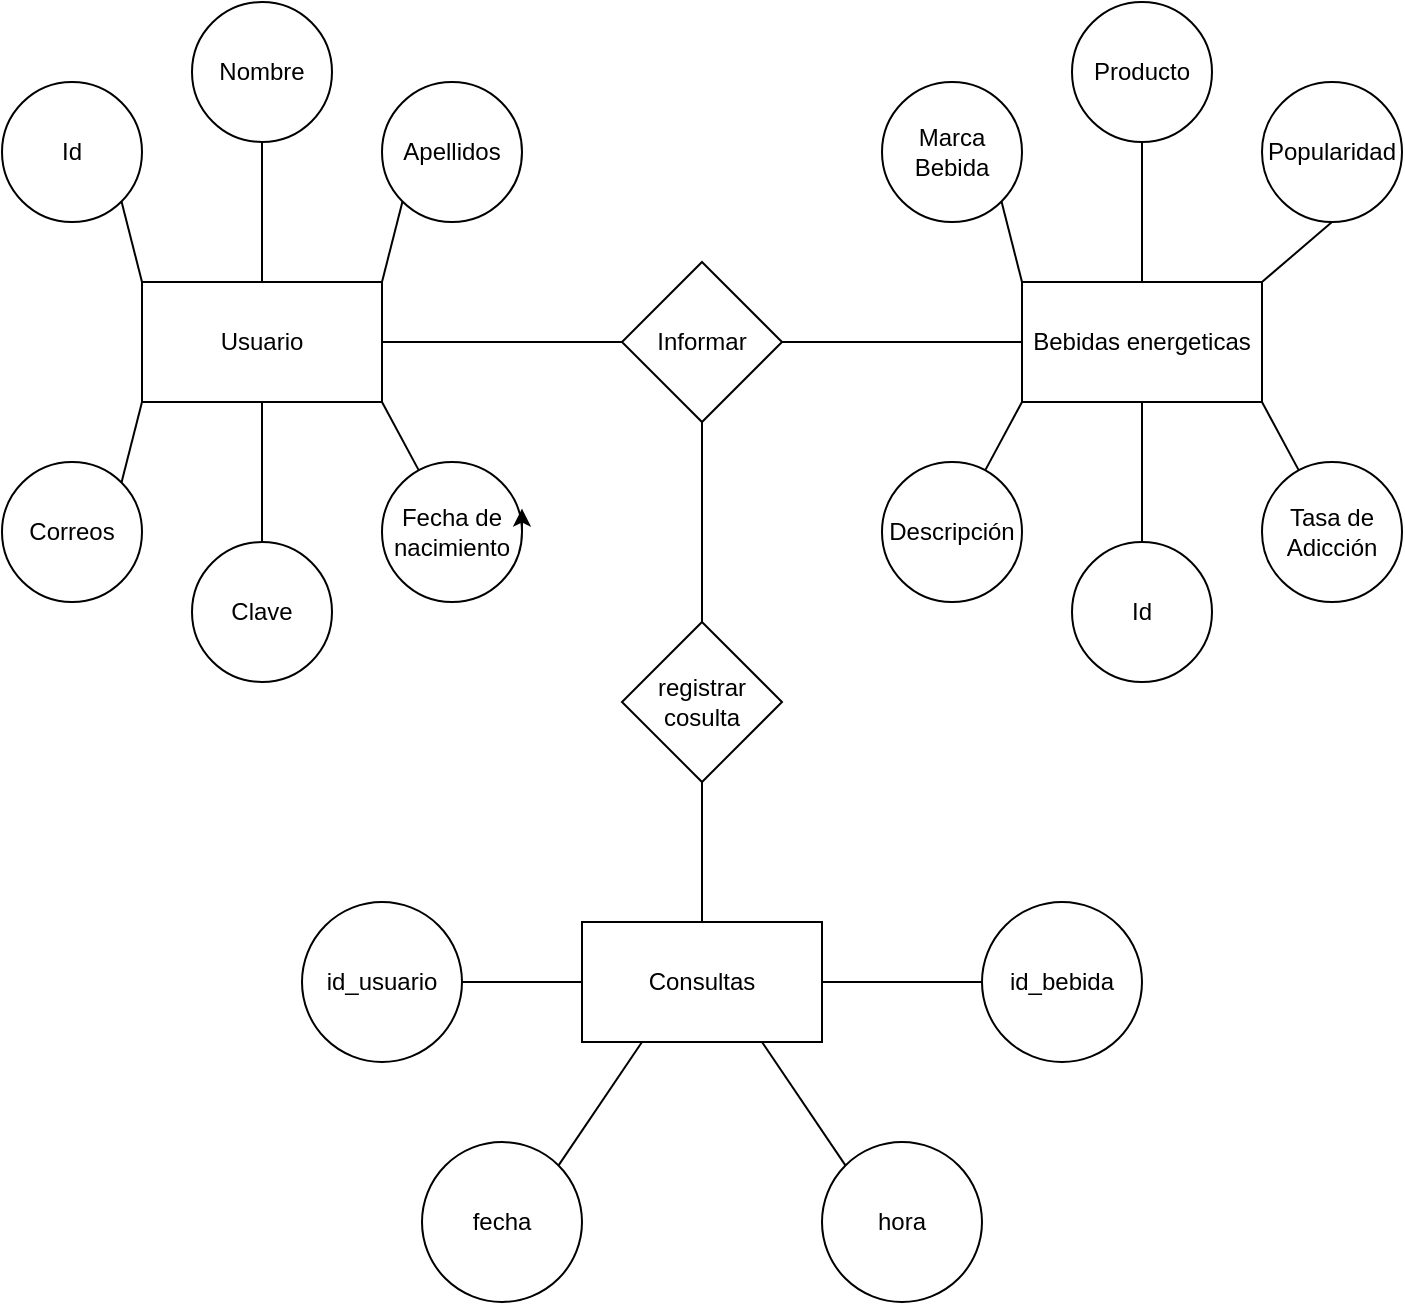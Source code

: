 <mxfile version="13.10.2" type="github">
  <diagram id="Cw_TWVIbCtukAo7AgEdG" name="Page-1">
    <mxGraphModel dx="1059" dy="684" grid="1" gridSize="10" guides="1" tooltips="1" connect="1" arrows="1" fold="1" page="1" pageScale="1" pageWidth="827" pageHeight="1169" math="0" shadow="0">
      <root>
        <mxCell id="0" />
        <mxCell id="1" parent="0" />
        <mxCell id="E5608xY8XoFg7GbkFlyd-1" value="Usuario" style="rounded=0;whiteSpace=wrap;html=1;" parent="1" vertex="1">
          <mxGeometry x="80" y="390" width="120" height="60" as="geometry" />
        </mxCell>
        <mxCell id="E5608xY8XoFg7GbkFlyd-3" value="Id" style="ellipse;whiteSpace=wrap;html=1;aspect=fixed;" parent="1" vertex="1">
          <mxGeometry x="10" y="290" width="70" height="70" as="geometry" />
        </mxCell>
        <mxCell id="E5608xY8XoFg7GbkFlyd-4" value="Nombre" style="ellipse;whiteSpace=wrap;html=1;aspect=fixed;" parent="1" vertex="1">
          <mxGeometry x="105" y="250" width="70" height="70" as="geometry" />
        </mxCell>
        <mxCell id="E5608xY8XoFg7GbkFlyd-5" value="Apellidos" style="ellipse;whiteSpace=wrap;html=1;aspect=fixed;" parent="1" vertex="1">
          <mxGeometry x="200" y="290" width="70" height="70" as="geometry" />
        </mxCell>
        <mxCell id="E5608xY8XoFg7GbkFlyd-6" value="Correos" style="ellipse;whiteSpace=wrap;html=1;aspect=fixed;" parent="1" vertex="1">
          <mxGeometry x="10" y="480" width="70" height="70" as="geometry" />
        </mxCell>
        <mxCell id="E5608xY8XoFg7GbkFlyd-7" value="Clave" style="ellipse;whiteSpace=wrap;html=1;aspect=fixed;" parent="1" vertex="1">
          <mxGeometry x="105" y="520" width="70" height="70" as="geometry" />
        </mxCell>
        <mxCell id="E5608xY8XoFg7GbkFlyd-8" value="Fecha de nacimiento" style="ellipse;whiteSpace=wrap;html=1;aspect=fixed;" parent="1" vertex="1">
          <mxGeometry x="200" y="480" width="70" height="70" as="geometry" />
        </mxCell>
        <mxCell id="E5608xY8XoFg7GbkFlyd-9" value="" style="endArrow=none;html=1;exitX=1;exitY=0;exitDx=0;exitDy=0;entryX=0;entryY=1;entryDx=0;entryDy=0;" parent="1" source="E5608xY8XoFg7GbkFlyd-6" target="E5608xY8XoFg7GbkFlyd-1" edge="1">
          <mxGeometry width="50" height="50" relative="1" as="geometry">
            <mxPoint x="340" y="470" as="sourcePoint" />
            <mxPoint x="390" y="420" as="targetPoint" />
          </mxGeometry>
        </mxCell>
        <mxCell id="E5608xY8XoFg7GbkFlyd-10" value="" style="endArrow=none;html=1;entryX=0;entryY=0;entryDx=0;entryDy=0;exitX=1;exitY=1;exitDx=0;exitDy=0;" parent="1" source="E5608xY8XoFg7GbkFlyd-3" target="E5608xY8XoFg7GbkFlyd-1" edge="1">
          <mxGeometry width="50" height="50" relative="1" as="geometry">
            <mxPoint x="90" y="350" as="sourcePoint" />
            <mxPoint x="390" y="420" as="targetPoint" />
          </mxGeometry>
        </mxCell>
        <mxCell id="E5608xY8XoFg7GbkFlyd-11" value="" style="endArrow=none;html=1;entryX=0.5;entryY=1;entryDx=0;entryDy=0;exitX=0.5;exitY=0;exitDx=0;exitDy=0;" parent="1" source="E5608xY8XoFg7GbkFlyd-1" target="E5608xY8XoFg7GbkFlyd-4" edge="1">
          <mxGeometry width="50" height="50" relative="1" as="geometry">
            <mxPoint x="340" y="470" as="sourcePoint" />
            <mxPoint x="390" y="420" as="targetPoint" />
          </mxGeometry>
        </mxCell>
        <mxCell id="E5608xY8XoFg7GbkFlyd-12" value="" style="endArrow=none;html=1;entryX=0.5;entryY=1;entryDx=0;entryDy=0;exitX=0.5;exitY=0;exitDx=0;exitDy=0;" parent="1" source="E5608xY8XoFg7GbkFlyd-7" target="E5608xY8XoFg7GbkFlyd-1" edge="1">
          <mxGeometry width="50" height="50" relative="1" as="geometry">
            <mxPoint x="120" y="520" as="sourcePoint" />
            <mxPoint x="170" y="470" as="targetPoint" />
          </mxGeometry>
        </mxCell>
        <mxCell id="E5608xY8XoFg7GbkFlyd-13" value="" style="endArrow=none;html=1;entryX=1;entryY=1;entryDx=0;entryDy=0;" parent="1" source="E5608xY8XoFg7GbkFlyd-8" target="E5608xY8XoFg7GbkFlyd-1" edge="1">
          <mxGeometry width="50" height="50" relative="1" as="geometry">
            <mxPoint x="190" y="490" as="sourcePoint" />
            <mxPoint x="240" y="440" as="targetPoint" />
          </mxGeometry>
        </mxCell>
        <mxCell id="E5608xY8XoFg7GbkFlyd-14" value="" style="endArrow=none;html=1;exitX=1;exitY=0;exitDx=0;exitDy=0;entryX=0;entryY=1;entryDx=0;entryDy=0;" parent="1" source="E5608xY8XoFg7GbkFlyd-1" target="E5608xY8XoFg7GbkFlyd-5" edge="1">
          <mxGeometry width="50" height="50" relative="1" as="geometry">
            <mxPoint x="340" y="470" as="sourcePoint" />
            <mxPoint x="220" y="350" as="targetPoint" />
          </mxGeometry>
        </mxCell>
        <mxCell id="E5608xY8XoFg7GbkFlyd-15" value="Informar" style="rhombus;whiteSpace=wrap;html=1;" parent="1" vertex="1">
          <mxGeometry x="320" y="380" width="80" height="80" as="geometry" />
        </mxCell>
        <mxCell id="E5608xY8XoFg7GbkFlyd-16" value="" style="endArrow=none;html=1;exitX=1;exitY=0.5;exitDx=0;exitDy=0;" parent="1" source="E5608xY8XoFg7GbkFlyd-1" edge="1">
          <mxGeometry width="50" height="50" relative="1" as="geometry">
            <mxPoint x="290" y="470" as="sourcePoint" />
            <mxPoint x="320" y="420" as="targetPoint" />
          </mxGeometry>
        </mxCell>
        <mxCell id="E5608xY8XoFg7GbkFlyd-17" value="Bebidas energeticas" style="rounded=0;whiteSpace=wrap;html=1;" parent="1" vertex="1">
          <mxGeometry x="520" y="390" width="120" height="60" as="geometry" />
        </mxCell>
        <mxCell id="E5608xY8XoFg7GbkFlyd-18" value="" style="endArrow=none;html=1;exitX=1;exitY=0.5;exitDx=0;exitDy=0;entryX=0;entryY=0.5;entryDx=0;entryDy=0;" parent="1" source="E5608xY8XoFg7GbkFlyd-15" target="E5608xY8XoFg7GbkFlyd-17" edge="1">
          <mxGeometry width="50" height="50" relative="1" as="geometry">
            <mxPoint x="430" y="450" as="sourcePoint" />
            <mxPoint x="480" y="400" as="targetPoint" />
          </mxGeometry>
        </mxCell>
        <mxCell id="E5608xY8XoFg7GbkFlyd-20" value="Tasa de Adicción" style="ellipse;whiteSpace=wrap;html=1;aspect=fixed;" parent="1" vertex="1">
          <mxGeometry x="640" y="480" width="70" height="70" as="geometry" />
        </mxCell>
        <mxCell id="E5608xY8XoFg7GbkFlyd-21" value="Marca Bebida" style="ellipse;whiteSpace=wrap;html=1;aspect=fixed;" parent="1" vertex="1">
          <mxGeometry x="450" y="290" width="70" height="70" as="geometry" />
        </mxCell>
        <mxCell id="E5608xY8XoFg7GbkFlyd-23" value="Popularidad" style="ellipse;whiteSpace=wrap;html=1;aspect=fixed;" parent="1" vertex="1">
          <mxGeometry x="640" y="290" width="70" height="70" as="geometry" />
        </mxCell>
        <mxCell id="E5608xY8XoFg7GbkFlyd-24" value="" style="endArrow=none;html=1;entryX=1;entryY=1;entryDx=0;entryDy=0;exitX=0;exitY=0;exitDx=0;exitDy=0;" parent="1" source="E5608xY8XoFg7GbkFlyd-17" target="E5608xY8XoFg7GbkFlyd-21" edge="1">
          <mxGeometry width="50" height="50" relative="1" as="geometry">
            <mxPoint x="340" y="450" as="sourcePoint" />
            <mxPoint x="390" y="400" as="targetPoint" />
          </mxGeometry>
        </mxCell>
        <mxCell id="E5608xY8XoFg7GbkFlyd-25" value="" style="endArrow=none;html=1;entryX=0.5;entryY=1;entryDx=0;entryDy=0;exitX=1;exitY=0;exitDx=0;exitDy=0;" parent="1" source="E5608xY8XoFg7GbkFlyd-17" target="E5608xY8XoFg7GbkFlyd-23" edge="1">
          <mxGeometry width="50" height="50" relative="1" as="geometry">
            <mxPoint x="340" y="450" as="sourcePoint" />
            <mxPoint x="390" y="400" as="targetPoint" />
          </mxGeometry>
        </mxCell>
        <mxCell id="E5608xY8XoFg7GbkFlyd-26" value="" style="endArrow=none;html=1;exitX=1;exitY=1;exitDx=0;exitDy=0;" parent="1" target="E5608xY8XoFg7GbkFlyd-20" edge="1" source="E5608xY8XoFg7GbkFlyd-17">
          <mxGeometry width="50" height="50" relative="1" as="geometry">
            <mxPoint x="640" y="420" as="sourcePoint" />
            <mxPoint x="390" y="400" as="targetPoint" />
          </mxGeometry>
        </mxCell>
        <mxCell id="Zop4EsDITsTbeh9_y8z3-3" value="Producto" style="ellipse;whiteSpace=wrap;html=1;aspect=fixed;" vertex="1" parent="1">
          <mxGeometry x="545" y="250" width="70" height="70" as="geometry" />
        </mxCell>
        <mxCell id="Zop4EsDITsTbeh9_y8z3-4" value="Descripción" style="ellipse;whiteSpace=wrap;html=1;aspect=fixed;" vertex="1" parent="1">
          <mxGeometry x="450" y="480" width="70" height="70" as="geometry" />
        </mxCell>
        <mxCell id="Zop4EsDITsTbeh9_y8z3-5" style="edgeStyle=orthogonalEdgeStyle;rounded=0;orthogonalLoop=1;jettySize=auto;html=1;exitX=1;exitY=0.5;exitDx=0;exitDy=0;entryX=1;entryY=0.333;entryDx=0;entryDy=0;entryPerimeter=0;" edge="1" parent="1" source="E5608xY8XoFg7GbkFlyd-8" target="E5608xY8XoFg7GbkFlyd-8">
          <mxGeometry relative="1" as="geometry" />
        </mxCell>
        <mxCell id="Zop4EsDITsTbeh9_y8z3-6" value="" style="endArrow=none;html=1;entryX=0.5;entryY=1;entryDx=0;entryDy=0;" edge="1" parent="1" source="E5608xY8XoFg7GbkFlyd-17" target="Zop4EsDITsTbeh9_y8z3-3">
          <mxGeometry width="50" height="50" relative="1" as="geometry">
            <mxPoint x="440" y="380" as="sourcePoint" />
            <mxPoint x="490" y="330" as="targetPoint" />
          </mxGeometry>
        </mxCell>
        <mxCell id="Zop4EsDITsTbeh9_y8z3-7" value="" style="endArrow=none;html=1;entryX=0;entryY=1;entryDx=0;entryDy=0;" edge="1" parent="1" source="Zop4EsDITsTbeh9_y8z3-4" target="E5608xY8XoFg7GbkFlyd-17">
          <mxGeometry width="50" height="50" relative="1" as="geometry">
            <mxPoint x="440" y="380" as="sourcePoint" />
            <mxPoint x="510" y="450" as="targetPoint" />
          </mxGeometry>
        </mxCell>
        <mxCell id="Zop4EsDITsTbeh9_y8z3-21" value="Id" style="ellipse;whiteSpace=wrap;html=1;aspect=fixed;" vertex="1" parent="1">
          <mxGeometry x="545" y="520" width="70" height="70" as="geometry" />
        </mxCell>
        <mxCell id="Zop4EsDITsTbeh9_y8z3-22" value="registrar cosulta" style="rhombus;whiteSpace=wrap;html=1;" vertex="1" parent="1">
          <mxGeometry x="320" y="560" width="80" height="80" as="geometry" />
        </mxCell>
        <mxCell id="Zop4EsDITsTbeh9_y8z3-23" value="Consultas" style="rounded=0;whiteSpace=wrap;html=1;" vertex="1" parent="1">
          <mxGeometry x="300" y="710" width="120" height="60" as="geometry" />
        </mxCell>
        <mxCell id="Zop4EsDITsTbeh9_y8z3-24" value="id_usuario" style="ellipse;whiteSpace=wrap;html=1;aspect=fixed;" vertex="1" parent="1">
          <mxGeometry x="160" y="700" width="80" height="80" as="geometry" />
        </mxCell>
        <mxCell id="Zop4EsDITsTbeh9_y8z3-25" value="id_bebida" style="ellipse;whiteSpace=wrap;html=1;aspect=fixed;" vertex="1" parent="1">
          <mxGeometry x="500" y="700" width="80" height="80" as="geometry" />
        </mxCell>
        <mxCell id="Zop4EsDITsTbeh9_y8z3-26" value="fecha" style="ellipse;whiteSpace=wrap;html=1;aspect=fixed;" vertex="1" parent="1">
          <mxGeometry x="220" y="820" width="80" height="80" as="geometry" />
        </mxCell>
        <mxCell id="Zop4EsDITsTbeh9_y8z3-27" value="hora" style="ellipse;whiteSpace=wrap;html=1;aspect=fixed;" vertex="1" parent="1">
          <mxGeometry x="420" y="820" width="80" height="80" as="geometry" />
        </mxCell>
        <mxCell id="Zop4EsDITsTbeh9_y8z3-28" value="" style="endArrow=none;html=1;entryX=0.5;entryY=1;entryDx=0;entryDy=0;exitX=0.5;exitY=0;exitDx=0;exitDy=0;" edge="1" parent="1" source="Zop4EsDITsTbeh9_y8z3-21" target="E5608xY8XoFg7GbkFlyd-17">
          <mxGeometry width="50" height="50" relative="1" as="geometry">
            <mxPoint x="560" y="510" as="sourcePoint" />
            <mxPoint x="610" y="460" as="targetPoint" />
          </mxGeometry>
        </mxCell>
        <mxCell id="Zop4EsDITsTbeh9_y8z3-29" value="" style="endArrow=none;html=1;entryX=1;entryY=0.5;entryDx=0;entryDy=0;exitX=0;exitY=0.5;exitDx=0;exitDy=0;" edge="1" parent="1" source="Zop4EsDITsTbeh9_y8z3-25" target="Zop4EsDITsTbeh9_y8z3-23">
          <mxGeometry width="50" height="50" relative="1" as="geometry">
            <mxPoint x="440" y="780" as="sourcePoint" />
            <mxPoint x="490" y="730" as="targetPoint" />
          </mxGeometry>
        </mxCell>
        <mxCell id="Zop4EsDITsTbeh9_y8z3-30" value="" style="endArrow=none;html=1;entryX=0;entryY=0.5;entryDx=0;entryDy=0;exitX=1;exitY=0.5;exitDx=0;exitDy=0;" edge="1" parent="1" source="Zop4EsDITsTbeh9_y8z3-24" target="Zop4EsDITsTbeh9_y8z3-23">
          <mxGeometry width="50" height="50" relative="1" as="geometry">
            <mxPoint x="230" y="720" as="sourcePoint" />
            <mxPoint x="280" y="670" as="targetPoint" />
          </mxGeometry>
        </mxCell>
        <mxCell id="Zop4EsDITsTbeh9_y8z3-31" value="" style="endArrow=none;html=1;entryX=0.25;entryY=1;entryDx=0;entryDy=0;exitX=1;exitY=0;exitDx=0;exitDy=0;" edge="1" parent="1" source="Zop4EsDITsTbeh9_y8z3-26" target="Zop4EsDITsTbeh9_y8z3-23">
          <mxGeometry width="50" height="50" relative="1" as="geometry">
            <mxPoint x="310" y="840" as="sourcePoint" />
            <mxPoint x="320" y="780" as="targetPoint" />
          </mxGeometry>
        </mxCell>
        <mxCell id="Zop4EsDITsTbeh9_y8z3-32" value="" style="endArrow=none;html=1;entryX=0.75;entryY=1;entryDx=0;entryDy=0;exitX=0;exitY=0;exitDx=0;exitDy=0;" edge="1" parent="1" source="Zop4EsDITsTbeh9_y8z3-27" target="Zop4EsDITsTbeh9_y8z3-23">
          <mxGeometry width="50" height="50" relative="1" as="geometry">
            <mxPoint x="410" y="850" as="sourcePoint" />
            <mxPoint x="400" y="790" as="targetPoint" />
          </mxGeometry>
        </mxCell>
        <mxCell id="Zop4EsDITsTbeh9_y8z3-33" value="" style="endArrow=none;html=1;exitX=0.5;exitY=0;exitDx=0;exitDy=0;entryX=0.5;entryY=1;entryDx=0;entryDy=0;entryPerimeter=0;" edge="1" parent="1" source="Zop4EsDITsTbeh9_y8z3-23" target="Zop4EsDITsTbeh9_y8z3-22">
          <mxGeometry width="50" height="50" relative="1" as="geometry">
            <mxPoint x="350" y="710" as="sourcePoint" />
            <mxPoint x="360" y="650" as="targetPoint" />
          </mxGeometry>
        </mxCell>
        <mxCell id="Zop4EsDITsTbeh9_y8z3-34" value="" style="endArrow=none;html=1;entryX=0.5;entryY=1;entryDx=0;entryDy=0;exitX=0.5;exitY=0;exitDx=0;exitDy=0;" edge="1" parent="1" source="Zop4EsDITsTbeh9_y8z3-22" target="E5608xY8XoFg7GbkFlyd-15">
          <mxGeometry width="50" height="50" relative="1" as="geometry">
            <mxPoint x="350" y="530" as="sourcePoint" />
            <mxPoint x="400" y="480" as="targetPoint" />
          </mxGeometry>
        </mxCell>
      </root>
    </mxGraphModel>
  </diagram>
</mxfile>
